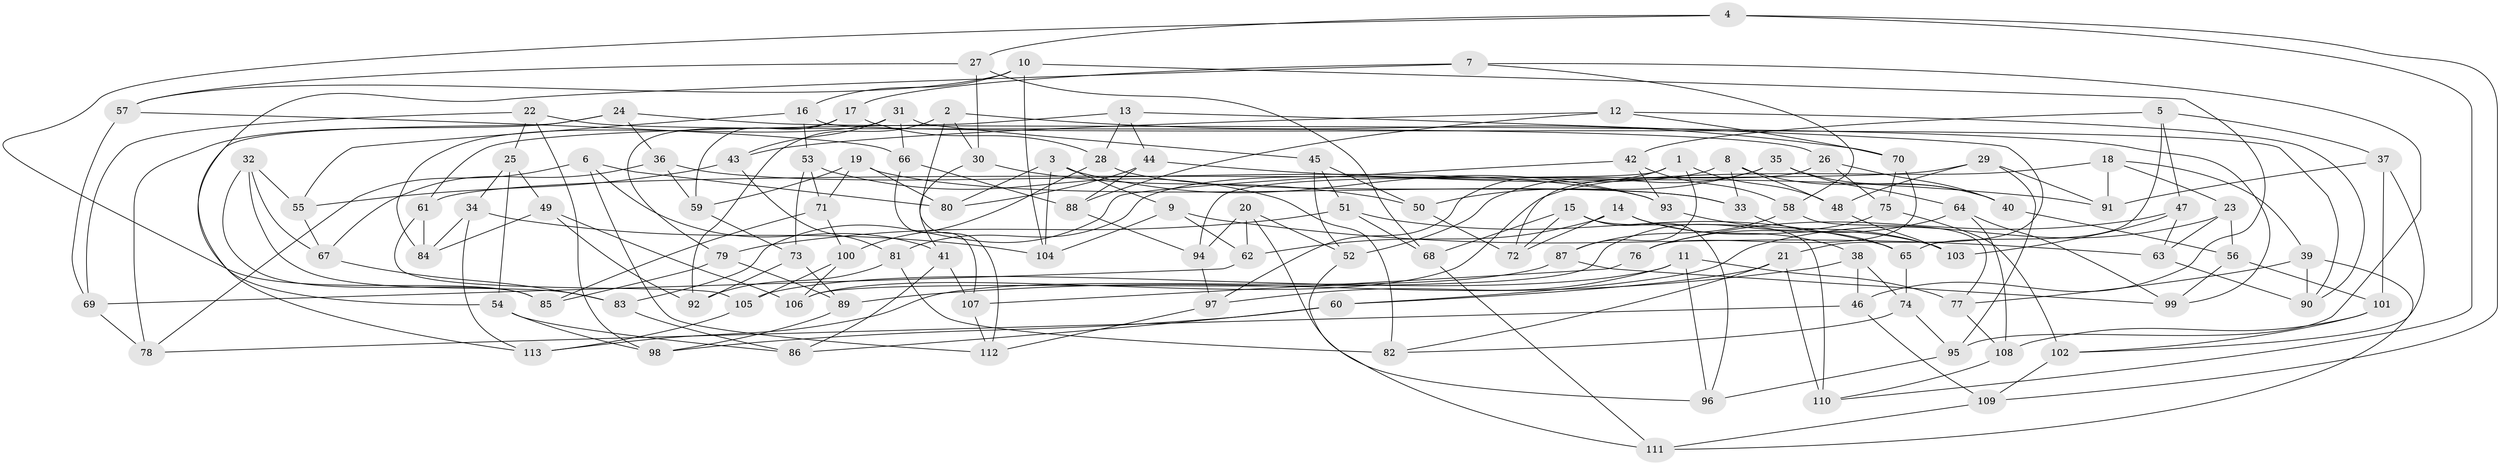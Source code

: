 // coarse degree distribution, {5: 0.0759493670886076, 4: 0.7088607594936709, 8: 0.06329113924050633, 3: 0.06329113924050633, 6: 0.05063291139240506, 9: 0.02531645569620253, 7: 0.012658227848101266}
// Generated by graph-tools (version 1.1) at 2025/03/03/04/25 22:03:02]
// undirected, 113 vertices, 226 edges
graph export_dot {
graph [start="1"]
  node [color=gray90,style=filled];
  1;
  2;
  3;
  4;
  5;
  6;
  7;
  8;
  9;
  10;
  11;
  12;
  13;
  14;
  15;
  16;
  17;
  18;
  19;
  20;
  21;
  22;
  23;
  24;
  25;
  26;
  27;
  28;
  29;
  30;
  31;
  32;
  33;
  34;
  35;
  36;
  37;
  38;
  39;
  40;
  41;
  42;
  43;
  44;
  45;
  46;
  47;
  48;
  49;
  50;
  51;
  52;
  53;
  54;
  55;
  56;
  57;
  58;
  59;
  60;
  61;
  62;
  63;
  64;
  65;
  66;
  67;
  68;
  69;
  70;
  71;
  72;
  73;
  74;
  75;
  76;
  77;
  78;
  79;
  80;
  81;
  82;
  83;
  84;
  85;
  86;
  87;
  88;
  89;
  90;
  91;
  92;
  93;
  94;
  95;
  96;
  97;
  98;
  99;
  100;
  101;
  102;
  103;
  104;
  105;
  106;
  107;
  108;
  109;
  110;
  111;
  112;
  113;
  1 -- 97;
  1 -- 87;
  1 -- 48;
  1 -- 94;
  2 -- 112;
  2 -- 30;
  2 -- 92;
  2 -- 70;
  3 -- 80;
  3 -- 93;
  3 -- 9;
  3 -- 104;
  4 -- 109;
  4 -- 27;
  4 -- 85;
  4 -- 110;
  5 -- 37;
  5 -- 65;
  5 -- 47;
  5 -- 42;
  6 -- 112;
  6 -- 41;
  6 -- 80;
  6 -- 78;
  7 -- 17;
  7 -- 54;
  7 -- 95;
  7 -- 58;
  8 -- 33;
  8 -- 40;
  8 -- 81;
  8 -- 48;
  9 -- 63;
  9 -- 104;
  9 -- 62;
  10 -- 57;
  10 -- 16;
  10 -- 46;
  10 -- 104;
  11 -- 77;
  11 -- 105;
  11 -- 97;
  11 -- 96;
  12 -- 43;
  12 -- 88;
  12 -- 70;
  12 -- 90;
  13 -- 44;
  13 -- 61;
  13 -- 21;
  13 -- 28;
  14 -- 72;
  14 -- 103;
  14 -- 38;
  14 -- 62;
  15 -- 110;
  15 -- 96;
  15 -- 72;
  15 -- 68;
  16 -- 90;
  16 -- 55;
  16 -- 53;
  17 -- 28;
  17 -- 59;
  17 -- 79;
  18 -- 39;
  18 -- 91;
  18 -- 106;
  18 -- 23;
  19 -- 80;
  19 -- 59;
  19 -- 33;
  19 -- 71;
  20 -- 96;
  20 -- 94;
  20 -- 62;
  20 -- 52;
  21 -- 110;
  21 -- 82;
  21 -- 60;
  22 -- 25;
  22 -- 26;
  22 -- 98;
  22 -- 69;
  23 -- 63;
  23 -- 56;
  23 -- 60;
  24 -- 99;
  24 -- 78;
  24 -- 113;
  24 -- 36;
  25 -- 34;
  25 -- 54;
  25 -- 49;
  26 -- 72;
  26 -- 40;
  26 -- 75;
  27 -- 30;
  27 -- 57;
  27 -- 68;
  28 -- 33;
  28 -- 100;
  29 -- 48;
  29 -- 91;
  29 -- 61;
  29 -- 95;
  30 -- 41;
  30 -- 50;
  31 -- 45;
  31 -- 66;
  31 -- 84;
  31 -- 43;
  32 -- 55;
  32 -- 83;
  32 -- 67;
  32 -- 85;
  33 -- 65;
  34 -- 84;
  34 -- 104;
  34 -- 113;
  35 -- 40;
  35 -- 50;
  35 -- 52;
  35 -- 64;
  36 -- 59;
  36 -- 93;
  36 -- 67;
  37 -- 101;
  37 -- 91;
  37 -- 102;
  38 -- 46;
  38 -- 74;
  38 -- 89;
  39 -- 90;
  39 -- 77;
  39 -- 111;
  40 -- 56;
  41 -- 86;
  41 -- 107;
  42 -- 58;
  42 -- 93;
  42 -- 83;
  43 -- 81;
  43 -- 55;
  44 -- 80;
  44 -- 88;
  44 -- 91;
  45 -- 51;
  45 -- 52;
  45 -- 50;
  46 -- 78;
  46 -- 109;
  47 -- 63;
  47 -- 76;
  47 -- 103;
  48 -- 103;
  49 -- 106;
  49 -- 92;
  49 -- 84;
  50 -- 72;
  51 -- 65;
  51 -- 79;
  51 -- 68;
  52 -- 111;
  53 -- 73;
  53 -- 82;
  53 -- 71;
  54 -- 98;
  54 -- 86;
  55 -- 67;
  56 -- 101;
  56 -- 99;
  57 -- 69;
  57 -- 66;
  58 -- 87;
  58 -- 77;
  59 -- 73;
  60 -- 86;
  60 -- 98;
  61 -- 84;
  61 -- 105;
  62 -- 69;
  63 -- 90;
  64 -- 76;
  64 -- 108;
  64 -- 99;
  65 -- 74;
  66 -- 107;
  66 -- 88;
  67 -- 83;
  68 -- 111;
  69 -- 78;
  70 -- 75;
  70 -- 76;
  71 -- 85;
  71 -- 100;
  73 -- 92;
  73 -- 89;
  74 -- 82;
  74 -- 95;
  75 -- 102;
  75 -- 106;
  76 -- 107;
  77 -- 108;
  79 -- 89;
  79 -- 85;
  81 -- 92;
  81 -- 82;
  83 -- 86;
  87 -- 99;
  87 -- 113;
  88 -- 94;
  89 -- 98;
  93 -- 103;
  94 -- 97;
  95 -- 96;
  97 -- 112;
  100 -- 106;
  100 -- 105;
  101 -- 102;
  101 -- 108;
  102 -- 109;
  105 -- 113;
  107 -- 112;
  108 -- 110;
  109 -- 111;
}
